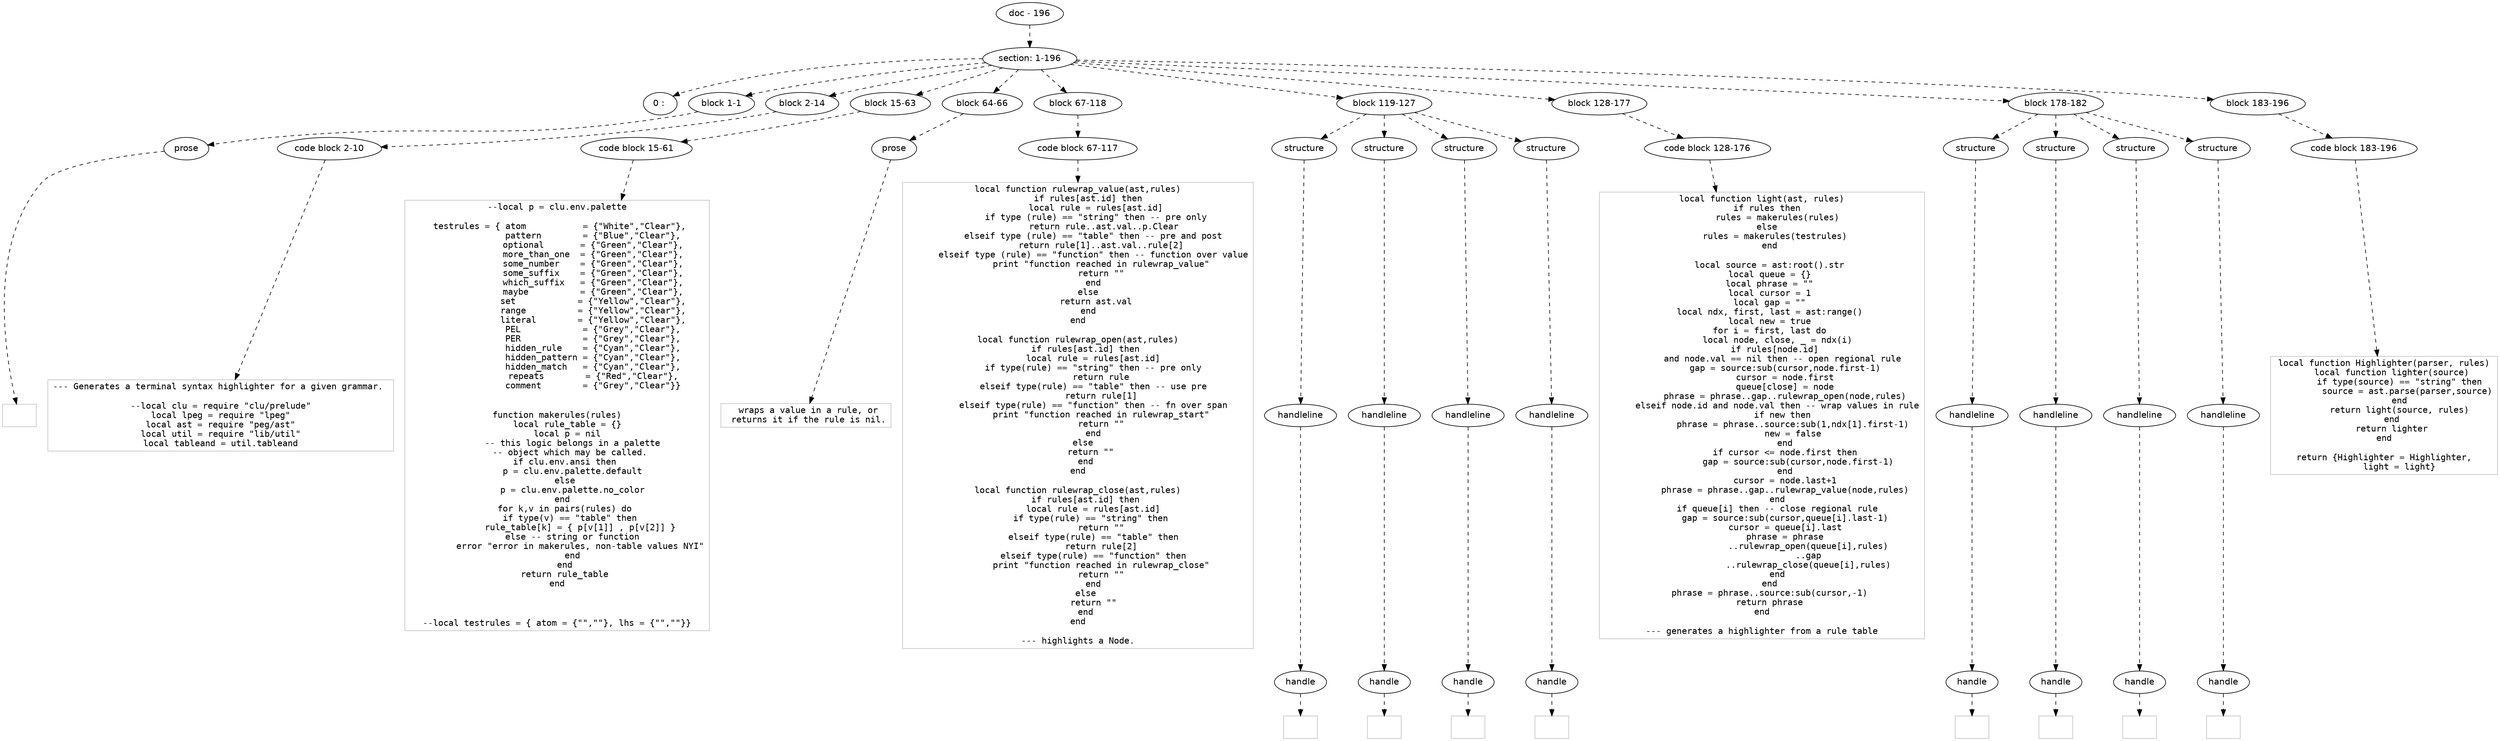 digraph hierarchy {

node [fontname=Helvetica]
edge [style=dashed]

doc_0 [label="doc - 196"]


doc_0 -> { section_1}
{rank=same; section_1}

section_1 [label="section: 1-196"]


section_1 -> { header_2 block_3 block_4 block_5 block_6 block_7 block_8 block_9 block_10 block_11}
{rank=same; header_2 block_3 block_4 block_5 block_6 block_7 block_8 block_9 block_10 block_11}

header_2 [label="0 : "]

block_3 [label="block 1-1"]

block_4 [label="block 2-14"]

block_5 [label="block 15-63"]

block_6 [label="block 64-66"]

block_7 [label="block 67-118"]

block_8 [label="block 119-127"]

block_9 [label="block 128-177"]

block_10 [label="block 178-182"]

block_11 [label="block 183-196"]


block_3 -> { prose_12}
{rank=same; prose_12}

prose_12 [label="prose"]


prose_12 -> leaf_13
leaf_13  [color=Gray,shape=rectangle,fontname=Inconsolata,label=""]
block_4 -> { codeblock_14}
{rank=same; codeblock_14}

codeblock_14 [label="code block 2-10"]


codeblock_14 -> leaf_15
leaf_15  [color=Gray,shape=rectangle,fontname=Inconsolata,label="--- Generates a terminal syntax highlighter for a given grammar. 

--local clu = require \"clu/prelude\"
local lpeg = require \"lpeg\"
local ast = require \"peg/ast\"
local util = require \"lib/util\"
local tableand = util.tableand"]
block_5 -> { codeblock_16}
{rank=same; codeblock_16}

codeblock_16 [label="code block 15-61"]


codeblock_16 -> leaf_17
leaf_17  [color=Gray,shape=rectangle,fontname=Inconsolata,label="--local p = clu.env.palette

 testrules = { atom           = {\"White\",\"Clear\"},
              pattern        = {\"Blue\",\"Clear\"},
              optional       = {\"Green\",\"Clear\"},
              more_than_one  = {\"Green\",\"Clear\"},
              some_number    = {\"Green\",\"Clear\"},
              some_suffix    = {\"Green\",\"Clear\"},
              which_suffix   = {\"Green\",\"Clear\"},
              maybe          = {\"Green\",\"Clear\"},
              set            = {\"Yellow\",\"Clear\"},
              range          = {\"Yellow\",\"Clear\"},
              literal        = {\"Yellow\",\"Clear\"},
              PEL            = {\"Grey\",\"Clear\"},
              PER            = {\"Grey\",\"Clear\"},
              hidden_rule    = {\"Cyan\",\"Clear\"},
              hidden_pattern = {\"Cyan\",\"Clear\"},
              hidden_match   = {\"Cyan\",\"Clear\"},
              repeats        = {\"Red\",\"Clear\"},
              comment        = {\"Grey\",\"Clear\"}}


function makerules(rules)
    local rule_table = {}
    local p = nil
       -- this logic belongs in a palette 
      -- object which may be called. 
    if clu.env.ansi then 
      p = clu.env.palette.default
   else
      p = clu.env.palette.no_color
   end 
   for k,v in pairs(rules) do
      if type(v) == \"table\" then 
         rule_table[k] = { p[v[1]] , p[v[2]] }
      else -- string or function
         error \"error in makerules, non-table values NYI\"
      end
   end
   return rule_table
end



--local testrules = { atom = {\"\",\"\"}, lhs = {\"\",\"\"}}"]
block_6 -> { prose_18}
{rank=same; prose_18}

prose_18 [label="prose"]


prose_18 -> leaf_19
leaf_19  [color=Gray,shape=rectangle,fontname=Inconsolata,label=" wraps a value in a rule, or
 returns it if the rule is nil.
"]
block_7 -> { codeblock_20}
{rank=same; codeblock_20}

codeblock_20 [label="code block 67-117"]


codeblock_20 -> leaf_21
leaf_21  [color=Gray,shape=rectangle,fontname=Inconsolata,label="local function rulewrap_value(ast,rules)
    if rules[ast.id] then
       local rule = rules[ast.id]
       if type (rule) == \"string\" then -- pre only
          return rule..ast.val..p.Clear
      elseif type (rule) == \"table\" then -- pre and post
         return rule[1]..ast.val..rule[2]
      elseif type (rule) == \"function\" then -- function over value
         print \"function reached in rulewrap_value\"
         return \"\"
      end
    else
       return ast.val
    end
end

local function rulewrap_open(ast,rules)
   if rules[ast.id] then
      local rule = rules[ast.id]
      if type(rule) == \"string\" then -- pre only
         return rule
      elseif type(rule) == \"table\" then -- use pre
         return rule[1]
      elseif type(rule) == \"function\" then -- fn over span
         print \"function reached in rulewrap_start\"
         return \"\"
      end
   else 
      return \"\" 
   end
end

local function rulewrap_close(ast,rules)
   if rules[ast.id] then
      local rule = rules[ast.id]
      if type(rule) == \"string\" then 
         return \"\"
      elseif type(rule) == \"table\" then
         return rule[2]
      elseif type(rule) == \"function\" then
         print \"function reached in rulewrap_close\"
         return \"\"
      end
   else
      return \"\"
   end
end

--- highlights a Node."]
block_8 -> { structure_22 structure_23 structure_24 structure_25}
{rank=same; structure_22 structure_23 structure_24 structure_25}

structure_22 [label="structure"]

structure_23 [label="structure"]

structure_24 [label="structure"]

structure_25 [label="structure"]


structure_22 -> { handleline_26}
{rank=same; handleline_26}

handleline_26 [label="handleline"]


handleline_26 -> { handle_27}
{rank=same; handle_27}

handle_27 [label="handle"]


handle_27 -> leaf_28
leaf_28  [color=Gray,shape=rectangle,fontname=Inconsolata,label=""]
structure_23 -> { handleline_29}
{rank=same; handleline_29}

handleline_29 [label="handleline"]


handleline_29 -> { handle_30}
{rank=same; handle_30}

handle_30 [label="handle"]


handle_30 -> leaf_31
leaf_31  [color=Gray,shape=rectangle,fontname=Inconsolata,label=""]
structure_24 -> { handleline_32}
{rank=same; handleline_32}

handleline_32 [label="handleline"]


handleline_32 -> { handle_33}
{rank=same; handle_33}

handle_33 [label="handle"]


handle_33 -> leaf_34
leaf_34  [color=Gray,shape=rectangle,fontname=Inconsolata,label=""]
structure_25 -> { handleline_35}
{rank=same; handleline_35}

handleline_35 [label="handleline"]


handleline_35 -> { handle_36}
{rank=same; handle_36}

handle_36 [label="handle"]


handle_36 -> leaf_37
leaf_37  [color=Gray,shape=rectangle,fontname=Inconsolata,label=""]
block_9 -> { codeblock_38}
{rank=same; codeblock_38}

codeblock_38 [label="code block 128-176"]


codeblock_38 -> leaf_39
leaf_39  [color=Gray,shape=rectangle,fontname=Inconsolata,label="local function light(ast, rules)
   if rules then 
      rules = makerules(rules)
   else 
      rules = makerules(testrules) 
   end

   local source = ast:root().str
   local queue = {}
   local phrase = \"\"
   local cursor = 1
   local gap = \"\"
   local ndx, first, last = ast:range()
   local new = true
   for i = first, last do
      local node, close, _ = ndx(i)
      if rules[node.id] 
        and node.val == nil then -- open regional rule
         gap = source:sub(cursor,node.first-1)
         cursor = node.first
         queue[close] = node
         phrase = phrase..gap..rulewrap_open(node,rules)
      elseif node.id and node.val then -- wrap values in rule
         if new then 
            phrase = phrase..source:sub(1,ndx[1].first-1)
            new = false
         end
         if cursor <= node.first then
              gap = source:sub(cursor,node.first-1)
         end
         cursor = node.last+1
         phrase = phrase..gap..rulewrap_value(node,rules)
      end
      if queue[i] then -- close regional rule
         gap = source:sub(cursor,queue[i].last-1)
         cursor = queue[i].last
         phrase = phrase
                  ..rulewrap_open(queue[i],rules)
                  ..gap
                  ..rulewrap_close(queue[i],rules)
      end
   end
   phrase = phrase..source:sub(cursor,-1)
   return phrase
end

--- generates a highlighter from a rule table"]
block_10 -> { structure_40 structure_41 structure_42 structure_43}
{rank=same; structure_40 structure_41 structure_42 structure_43}

structure_40 [label="structure"]

structure_41 [label="structure"]

structure_42 [label="structure"]

structure_43 [label="structure"]


structure_40 -> { handleline_44}
{rank=same; handleline_44}

handleline_44 [label="handleline"]


handleline_44 -> { handle_45}
{rank=same; handle_45}

handle_45 [label="handle"]


handle_45 -> leaf_46
leaf_46  [color=Gray,shape=rectangle,fontname=Inconsolata,label=""]
structure_41 -> { handleline_47}
{rank=same; handleline_47}

handleline_47 [label="handleline"]


handleline_47 -> { handle_48}
{rank=same; handle_48}

handle_48 [label="handle"]


handle_48 -> leaf_49
leaf_49  [color=Gray,shape=rectangle,fontname=Inconsolata,label=""]
structure_42 -> { handleline_50}
{rank=same; handleline_50}

handleline_50 [label="handleline"]


handleline_50 -> { handle_51}
{rank=same; handle_51}

handle_51 [label="handle"]


handle_51 -> leaf_52
leaf_52  [color=Gray,shape=rectangle,fontname=Inconsolata,label=""]
structure_43 -> { handleline_53}
{rank=same; handleline_53}

handleline_53 [label="handleline"]


handleline_53 -> { handle_54}
{rank=same; handle_54}

handle_54 [label="handle"]


handle_54 -> leaf_55
leaf_55  [color=Gray,shape=rectangle,fontname=Inconsolata,label=""]
block_11 -> { codeblock_56}
{rank=same; codeblock_56}

codeblock_56 [label="code block 183-196"]


codeblock_56 -> leaf_57
leaf_57  [color=Gray,shape=rectangle,fontname=Inconsolata,label="local function Highlighter(parser, rules)
   local function lighter(source)
      if type(source) == \"string\" then
         source = ast.parse(parser,source)
      end
      return light(source, rules)
   end
   return lighter
end

return {Highlighter = Highlighter,
      light = light}"]

}
